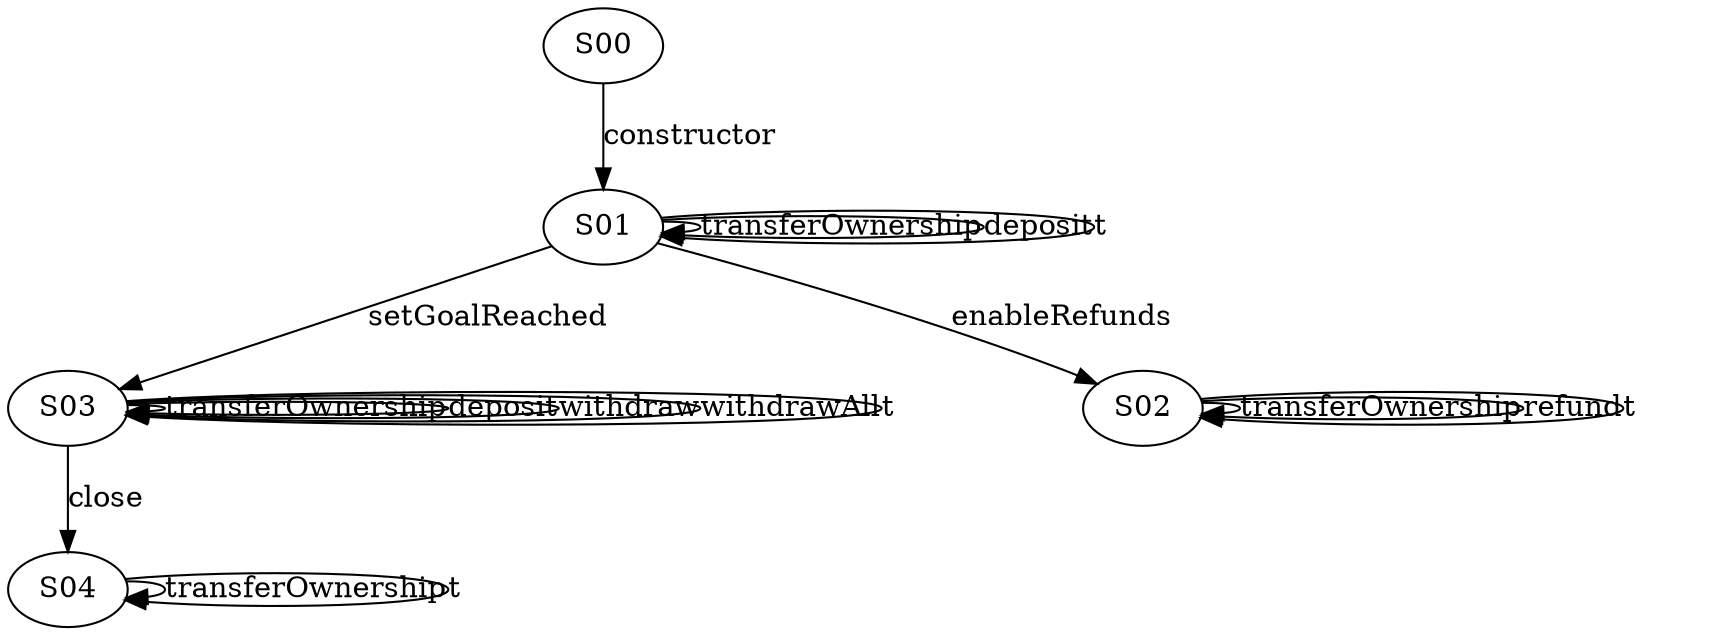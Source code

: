 digraph {

S00->S01 [label="constructor", style="", color="black"]
S01->S01 [label="transferOwnership", style="", color="black"]
S01->S01 [label="deposit", style="", color="black"]
S01->S03 [label="setGoalReached", style="", color="black"]
S01->S02 [label="enableRefunds", style="", color="black"]
S01->S01 [label="t", style="", color="black"]
S02->S02 [label="transferOwnership", style="", color="black"]
S03->S03 [label="transferOwnership", style="", color="black"]
S03->S03 [label="deposit", style="", color="black"]
S03->S03 [label="withdraw", style="", color="black"]
S03->S03 [label="withdrawAll", style="", color="black"]
S03->S04 [label="close", style="", color="black"]
S02->S02 [label="refund", style="", color="black"]
S02->S02 [label="t", style="", color="black"]
S03->S03 [label="t", style="", color="black"]
S04->S04 [label="transferOwnership", style="", color="black"]
S04->S04 [label="t", style="", color="black"]
}